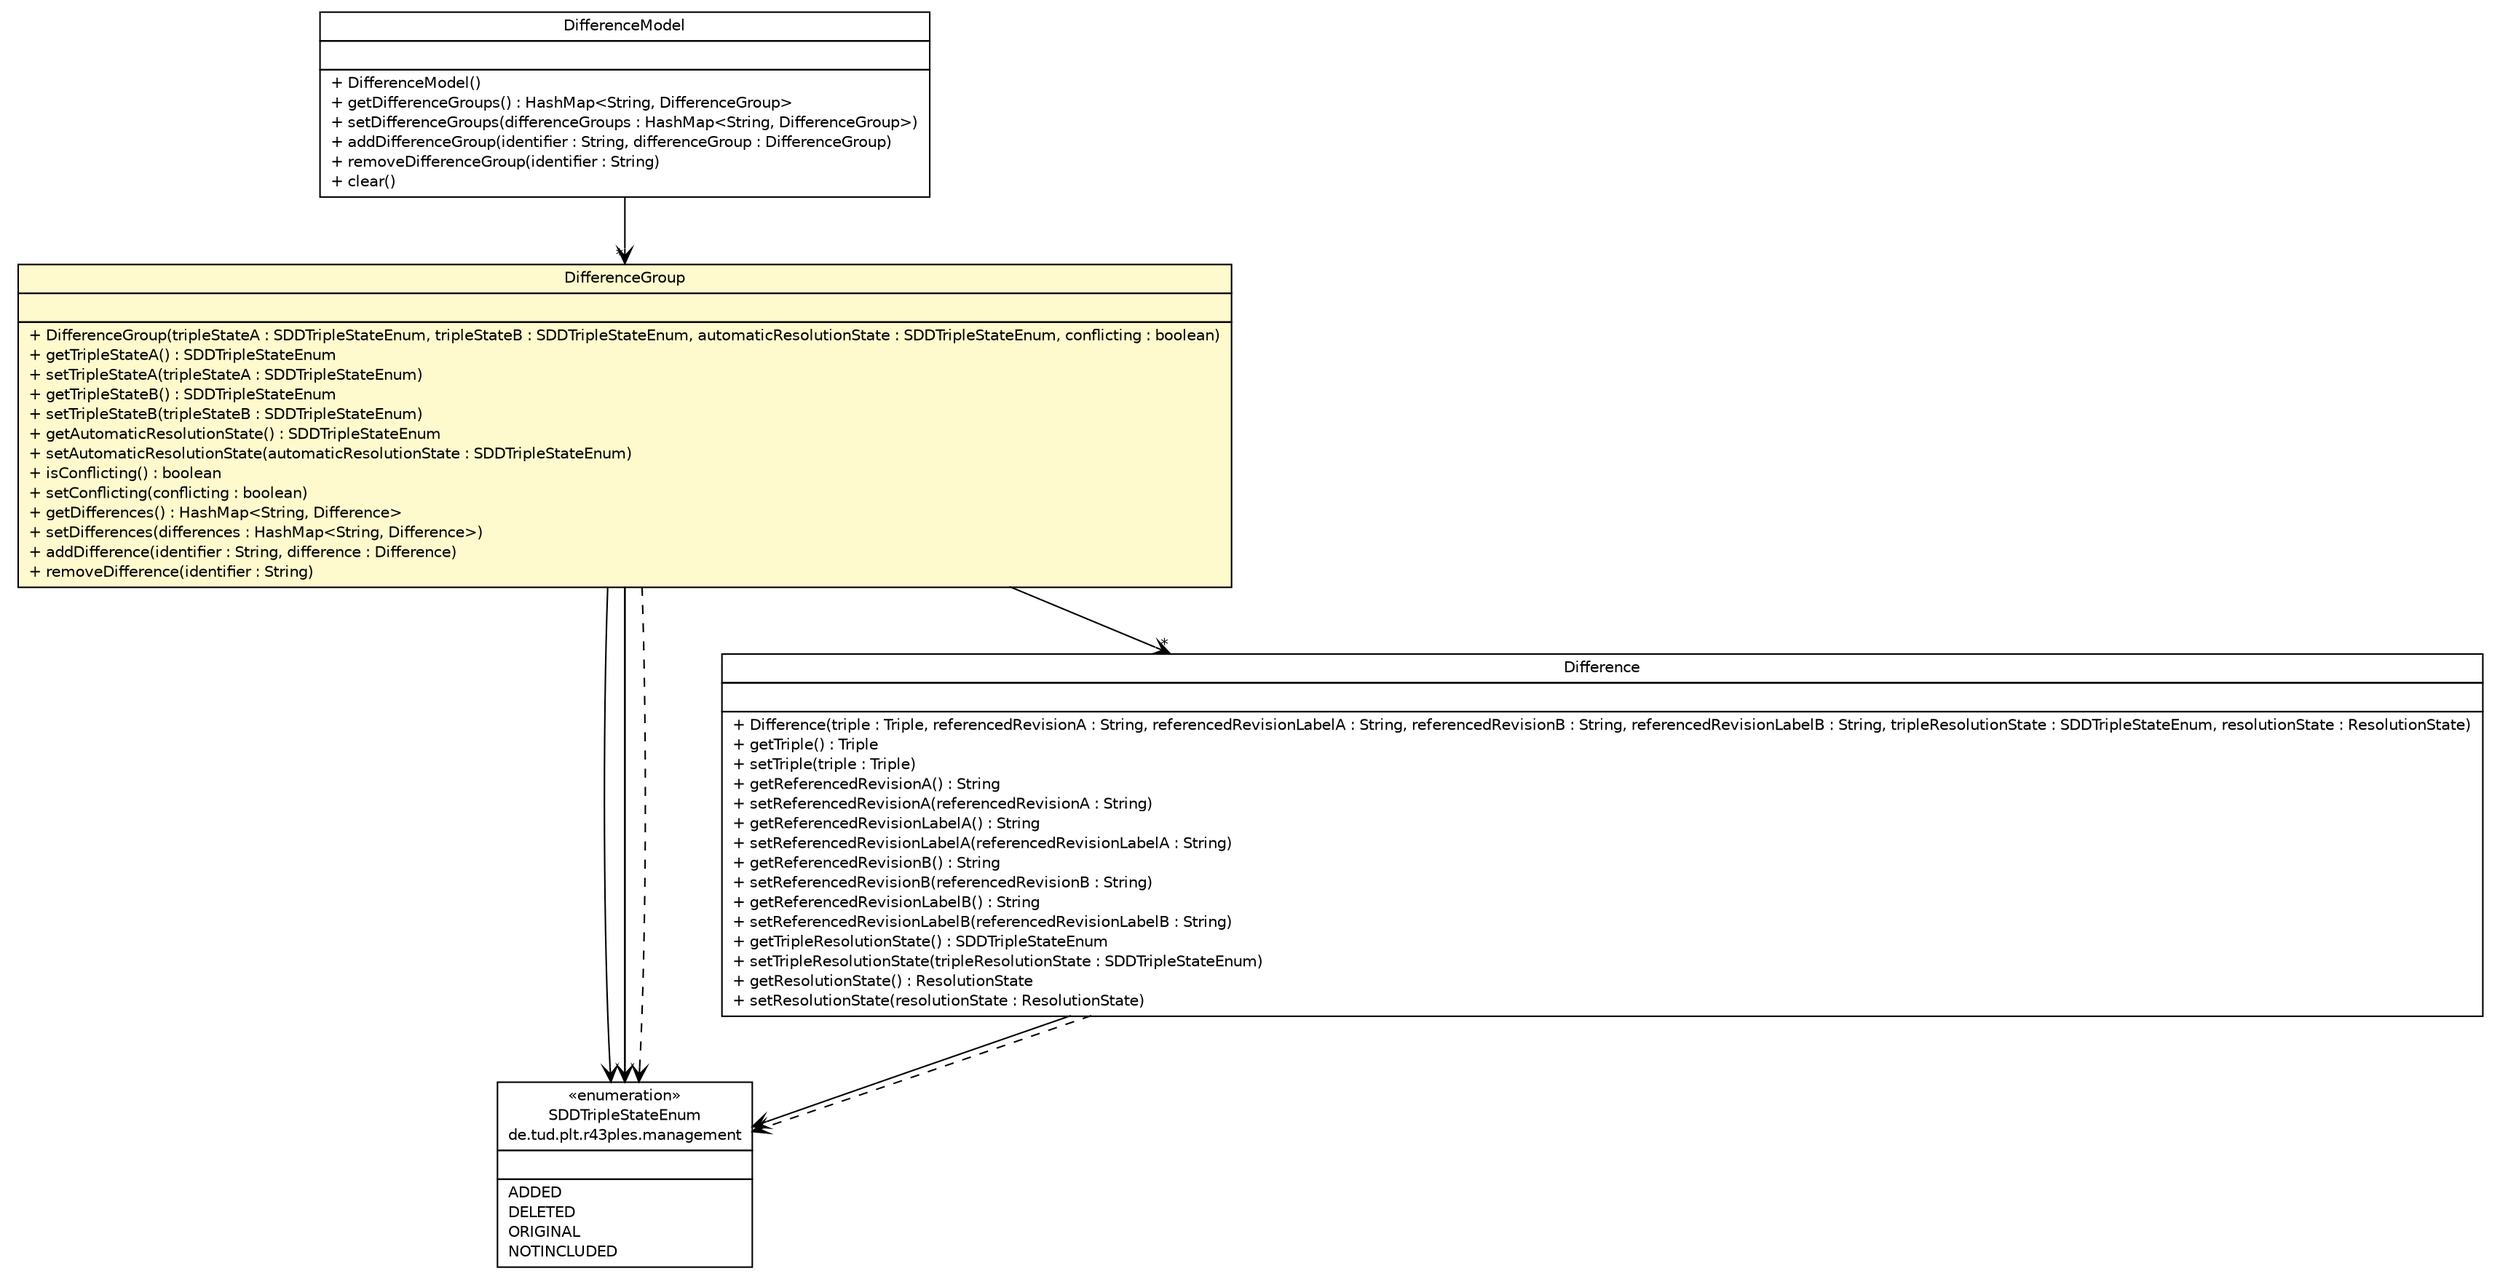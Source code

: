 #!/usr/local/bin/dot
#
# Class diagram 
# Generated by UMLGraph version R5_6-24-gf6e263 (http://www.umlgraph.org/)
#

digraph G {
	edge [fontname="Helvetica",fontsize=10,labelfontname="Helvetica",labelfontsize=10];
	node [fontname="Helvetica",fontsize=10,shape=plaintext];
	nodesep=0.25;
	ranksep=0.5;
	// de.tud.plt.r43ples.management.SDDTripleStateEnum
	c1957 [label=<<table title="de.tud.plt.r43ples.management.SDDTripleStateEnum" border="0" cellborder="1" cellspacing="0" cellpadding="2" port="p" href="../../../management/SDDTripleStateEnum.html">
		<tr><td><table border="0" cellspacing="0" cellpadding="1">
<tr><td align="center" balign="center"> &#171;enumeration&#187; </td></tr>
<tr><td align="center" balign="center"> SDDTripleStateEnum </td></tr>
<tr><td align="center" balign="center"> de.tud.plt.r43ples.management </td></tr>
		</table></td></tr>
		<tr><td><table border="0" cellspacing="0" cellpadding="1">
<tr><td align="left" balign="left">  </td></tr>
		</table></td></tr>
		<tr><td><table border="0" cellspacing="0" cellpadding="1">
<tr><td align="left" balign="left"> ADDED </td></tr>
<tr><td align="left" balign="left"> DELETED </td></tr>
<tr><td align="left" balign="left"> ORIGINAL </td></tr>
<tr><td align="left" balign="left"> NOTINCLUDED </td></tr>
		</table></td></tr>
		</table>>, URL="../../../management/SDDTripleStateEnum.html", fontname="Helvetica", fontcolor="black", fontsize=10.0];
	// de.tud.plt.r43ples.merging.model.structure.DifferenceGroup
	c2003 [label=<<table title="de.tud.plt.r43ples.merging.model.structure.DifferenceGroup" border="0" cellborder="1" cellspacing="0" cellpadding="2" port="p" bgcolor="lemonChiffon" href="./DifferenceGroup.html">
		<tr><td><table border="0" cellspacing="0" cellpadding="1">
<tr><td align="center" balign="center"> DifferenceGroup </td></tr>
		</table></td></tr>
		<tr><td><table border="0" cellspacing="0" cellpadding="1">
<tr><td align="left" balign="left">  </td></tr>
		</table></td></tr>
		<tr><td><table border="0" cellspacing="0" cellpadding="1">
<tr><td align="left" balign="left"> + DifferenceGroup(tripleStateA : SDDTripleStateEnum, tripleStateB : SDDTripleStateEnum, automaticResolutionState : SDDTripleStateEnum, conflicting : boolean) </td></tr>
<tr><td align="left" balign="left"> + getTripleStateA() : SDDTripleStateEnum </td></tr>
<tr><td align="left" balign="left"> + setTripleStateA(tripleStateA : SDDTripleStateEnum) </td></tr>
<tr><td align="left" balign="left"> + getTripleStateB() : SDDTripleStateEnum </td></tr>
<tr><td align="left" balign="left"> + setTripleStateB(tripleStateB : SDDTripleStateEnum) </td></tr>
<tr><td align="left" balign="left"> + getAutomaticResolutionState() : SDDTripleStateEnum </td></tr>
<tr><td align="left" balign="left"> + setAutomaticResolutionState(automaticResolutionState : SDDTripleStateEnum) </td></tr>
<tr><td align="left" balign="left"> + isConflicting() : boolean </td></tr>
<tr><td align="left" balign="left"> + setConflicting(conflicting : boolean) </td></tr>
<tr><td align="left" balign="left"> + getDifferences() : HashMap&lt;String, Difference&gt; </td></tr>
<tr><td align="left" balign="left"> + setDifferences(differences : HashMap&lt;String, Difference&gt;) </td></tr>
<tr><td align="left" balign="left"> + addDifference(identifier : String, difference : Difference) </td></tr>
<tr><td align="left" balign="left"> + removeDifference(identifier : String) </td></tr>
		</table></td></tr>
		</table>>, URL="./DifferenceGroup.html", fontname="Helvetica", fontcolor="black", fontsize=10.0];
	// de.tud.plt.r43ples.merging.model.structure.DifferenceModel
	c2004 [label=<<table title="de.tud.plt.r43ples.merging.model.structure.DifferenceModel" border="0" cellborder="1" cellspacing="0" cellpadding="2" port="p" href="./DifferenceModel.html">
		<tr><td><table border="0" cellspacing="0" cellpadding="1">
<tr><td align="center" balign="center"> DifferenceModel </td></tr>
		</table></td></tr>
		<tr><td><table border="0" cellspacing="0" cellpadding="1">
<tr><td align="left" balign="left">  </td></tr>
		</table></td></tr>
		<tr><td><table border="0" cellspacing="0" cellpadding="1">
<tr><td align="left" balign="left"> + DifferenceModel() </td></tr>
<tr><td align="left" balign="left"> + getDifferenceGroups() : HashMap&lt;String, DifferenceGroup&gt; </td></tr>
<tr><td align="left" balign="left"> + setDifferenceGroups(differenceGroups : HashMap&lt;String, DifferenceGroup&gt;) </td></tr>
<tr><td align="left" balign="left"> + addDifferenceGroup(identifier : String, differenceGroup : DifferenceGroup) </td></tr>
<tr><td align="left" balign="left"> + removeDifferenceGroup(identifier : String) </td></tr>
<tr><td align="left" balign="left"> + clear() </td></tr>
		</table></td></tr>
		</table>>, URL="./DifferenceModel.html", fontname="Helvetica", fontcolor="black", fontsize=10.0];
	// de.tud.plt.r43ples.merging.model.structure.Difference
	c2018 [label=<<table title="de.tud.plt.r43ples.merging.model.structure.Difference" border="0" cellborder="1" cellspacing="0" cellpadding="2" port="p" href="./Difference.html">
		<tr><td><table border="0" cellspacing="0" cellpadding="1">
<tr><td align="center" balign="center"> Difference </td></tr>
		</table></td></tr>
		<tr><td><table border="0" cellspacing="0" cellpadding="1">
<tr><td align="left" balign="left">  </td></tr>
		</table></td></tr>
		<tr><td><table border="0" cellspacing="0" cellpadding="1">
<tr><td align="left" balign="left"> + Difference(triple : Triple, referencedRevisionA : String, referencedRevisionLabelA : String, referencedRevisionB : String, referencedRevisionLabelB : String, tripleResolutionState : SDDTripleStateEnum, resolutionState : ResolutionState) </td></tr>
<tr><td align="left" balign="left"> + getTriple() : Triple </td></tr>
<tr><td align="left" balign="left"> + setTriple(triple : Triple) </td></tr>
<tr><td align="left" balign="left"> + getReferencedRevisionA() : String </td></tr>
<tr><td align="left" balign="left"> + setReferencedRevisionA(referencedRevisionA : String) </td></tr>
<tr><td align="left" balign="left"> + getReferencedRevisionLabelA() : String </td></tr>
<tr><td align="left" balign="left"> + setReferencedRevisionLabelA(referencedRevisionLabelA : String) </td></tr>
<tr><td align="left" balign="left"> + getReferencedRevisionB() : String </td></tr>
<tr><td align="left" balign="left"> + setReferencedRevisionB(referencedRevisionB : String) </td></tr>
<tr><td align="left" balign="left"> + getReferencedRevisionLabelB() : String </td></tr>
<tr><td align="left" balign="left"> + setReferencedRevisionLabelB(referencedRevisionLabelB : String) </td></tr>
<tr><td align="left" balign="left"> + getTripleResolutionState() : SDDTripleStateEnum </td></tr>
<tr><td align="left" balign="left"> + setTripleResolutionState(tripleResolutionState : SDDTripleStateEnum) </td></tr>
<tr><td align="left" balign="left"> + getResolutionState() : ResolutionState </td></tr>
<tr><td align="left" balign="left"> + setResolutionState(resolutionState : ResolutionState) </td></tr>
		</table></td></tr>
		</table>>, URL="./Difference.html", fontname="Helvetica", fontcolor="black", fontsize=10.0];
	// de.tud.plt.r43ples.merging.model.structure.DifferenceGroup NAVASSOC de.tud.plt.r43ples.management.SDDTripleStateEnum
	c2003:p -> c1957:p [taillabel="", label="", headlabel="", fontname="Helvetica", fontcolor="black", fontsize=10.0, color="black", arrowhead=open];
	// de.tud.plt.r43ples.merging.model.structure.DifferenceGroup NAVASSOC de.tud.plt.r43ples.management.SDDTripleStateEnum
	c2003:p -> c1957:p [taillabel="", label="", headlabel="", fontname="Helvetica", fontcolor="black", fontsize=10.0, color="black", arrowhead=open];
	// de.tud.plt.r43ples.merging.model.structure.DifferenceGroup NAVASSOC de.tud.plt.r43ples.management.SDDTripleStateEnum
	c2003:p -> c1957:p [taillabel="", label="", headlabel="", fontname="Helvetica", fontcolor="black", fontsize=10.0, color="black", arrowhead=open];
	// de.tud.plt.r43ples.merging.model.structure.DifferenceGroup NAVASSOC de.tud.plt.r43ples.merging.model.structure.Difference
	c2003:p -> c2018:p [taillabel="", label="", headlabel="*", fontname="Helvetica", fontcolor="black", fontsize=10.0, color="black", arrowhead=open];
	// de.tud.plt.r43ples.merging.model.structure.DifferenceModel NAVASSOC de.tud.plt.r43ples.merging.model.structure.DifferenceGroup
	c2004:p -> c2003:p [taillabel="", label="", headlabel="*", fontname="Helvetica", fontcolor="black", fontsize=10.0, color="black", arrowhead=open];
	// de.tud.plt.r43ples.merging.model.structure.Difference NAVASSOC de.tud.plt.r43ples.management.SDDTripleStateEnum
	c2018:p -> c1957:p [taillabel="", label="", headlabel="", fontname="Helvetica", fontcolor="black", fontsize=10.0, color="black", arrowhead=open];
	// de.tud.plt.r43ples.merging.model.structure.DifferenceGroup DEPEND de.tud.plt.r43ples.management.SDDTripleStateEnum
	c2003:p -> c1957:p [taillabel="", label="", headlabel="", fontname="Helvetica", fontcolor="black", fontsize=10.0, color="black", arrowhead=open, style=dashed];
	// de.tud.plt.r43ples.merging.model.structure.Difference DEPEND de.tud.plt.r43ples.management.SDDTripleStateEnum
	c2018:p -> c1957:p [taillabel="", label="", headlabel="", fontname="Helvetica", fontcolor="black", fontsize=10.0, color="black", arrowhead=open, style=dashed];
}

